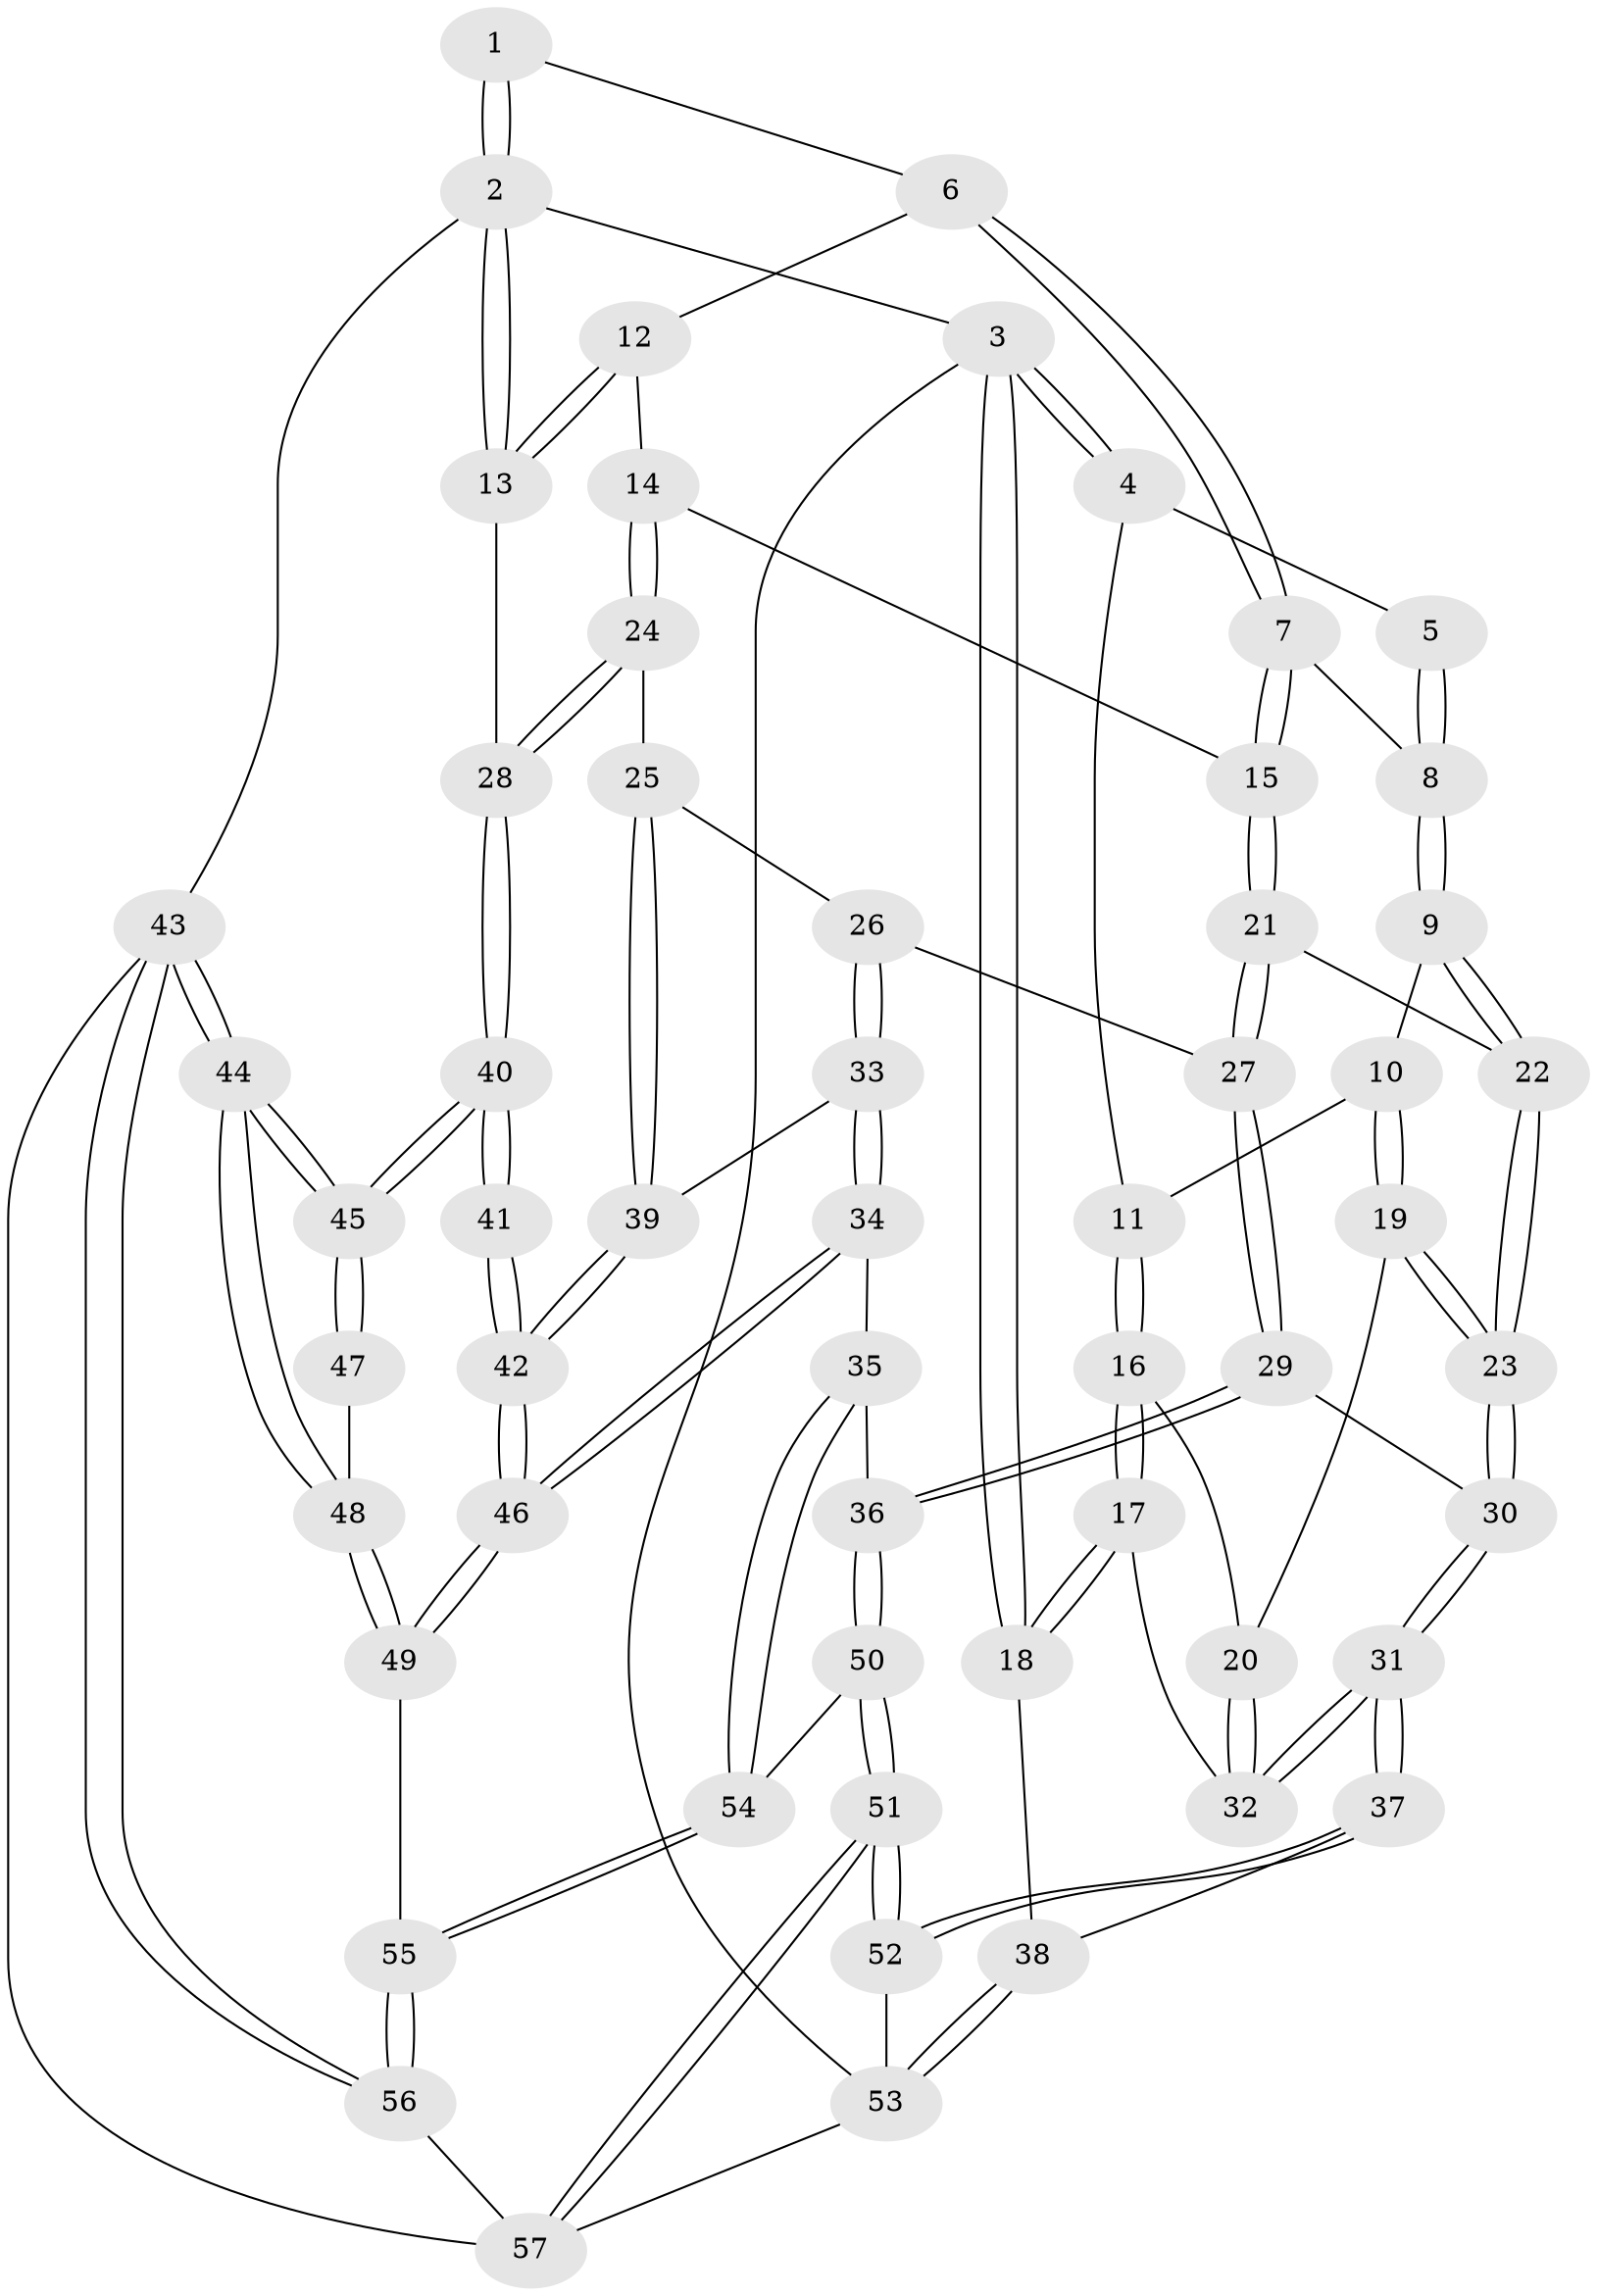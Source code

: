 // Generated by graph-tools (version 1.1) at 2025/50/03/09/25 03:50:57]
// undirected, 57 vertices, 139 edges
graph export_dot {
graph [start="1"]
  node [color=gray90,style=filled];
  1 [pos="+0.5974866556641223+0"];
  2 [pos="+1+0"];
  3 [pos="+0+0"];
  4 [pos="+0.16013549810100225+0"];
  5 [pos="+0.5968073057122374+0"];
  6 [pos="+0.748546896761044+0.1087106746134429"];
  7 [pos="+0.6296126938917137+0.20017158254867526"];
  8 [pos="+0.516578739252542+0.21149832827725112"];
  9 [pos="+0.5044295875220838+0.22421544296517845"];
  10 [pos="+0.3697152380534082+0.1870232962434629"];
  11 [pos="+0.2807793178361847+0.1328532647677921"];
  12 [pos="+0.7713748642973975+0.12223660535051933"];
  13 [pos="+1+0.09256430282679115"];
  14 [pos="+0.769338652805617+0.30127242791581926"];
  15 [pos="+0.7368393539084971+0.3056498681096311"];
  16 [pos="+0.1438081184943691+0.3634166608936347"];
  17 [pos="+0.09141605588705116+0.3845493848613493"];
  18 [pos="+0+0.40435392205800347"];
  19 [pos="+0.327116813768209+0.42125491101706514"];
  20 [pos="+0.3247481460653374+0.42075834920363464"];
  21 [pos="+0.6030210255705538+0.39449812633947584"];
  22 [pos="+0.5136284342386639+0.2856055632164508"];
  23 [pos="+0.35522964694667786+0.4368999784580505"];
  24 [pos="+0.915165725143973+0.38626939974537866"];
  25 [pos="+0.8022554039188385+0.5016436971631687"];
  26 [pos="+0.6345906750717862+0.4627473768326562"];
  27 [pos="+0.6065660193551713+0.4497212787128414"];
  28 [pos="+1+0.3425909187957131"];
  29 [pos="+0.4990425787905001+0.5629500124878828"];
  30 [pos="+0.40914715724029754+0.5419515553452758"];
  31 [pos="+0.2737348189670788+0.6659603139375936"];
  32 [pos="+0.22536398737924893+0.5613035856710509"];
  33 [pos="+0.6911415321788047+0.633407131057695"];
  34 [pos="+0.6449846866222758+0.6856974321611511"];
  35 [pos="+0.6063987046843575+0.6899282370330411"];
  36 [pos="+0.5120675208000882+0.5907300911885353"];
  37 [pos="+0.26401461225960055+0.68616413625787"];
  38 [pos="+0+0.47863919348427186"];
  39 [pos="+0.7989451915928227+0.5727556786475061"];
  40 [pos="+1+0.5661953871061013"];
  41 [pos="+0.8607019336008775+0.6314119090989903"];
  42 [pos="+0.8312299300844533+0.6232876755911779"];
  43 [pos="+1+1"];
  44 [pos="+1+1"];
  45 [pos="+1+0.9641484143491399"];
  46 [pos="+0.7828459590887566+0.778201836357425"];
  47 [pos="+0.8791097767294931+0.6584156279514819"];
  48 [pos="+0.9093340823796419+0.9028283562130563"];
  49 [pos="+0.8169743662870124+0.8571268899036678"];
  50 [pos="+0.38589992559269+0.8353915087328443"];
  51 [pos="+0.2776839909171883+0.8672079263928815"];
  52 [pos="+0.24631423471705208+0.8296923197420273"];
  53 [pos="+0+0.775816056831838"];
  54 [pos="+0.5526815340803244+0.8355076542534041"];
  55 [pos="+0.6198886948321061+0.9141015276202271"];
  56 [pos="+0.5641494115337833+1"];
  57 [pos="+0.29938720026696086+1"];
  1 -- 2;
  1 -- 2;
  1 -- 6;
  2 -- 3;
  2 -- 13;
  2 -- 13;
  2 -- 43;
  3 -- 4;
  3 -- 4;
  3 -- 18;
  3 -- 18;
  3 -- 53;
  4 -- 5;
  4 -- 11;
  5 -- 8;
  5 -- 8;
  6 -- 7;
  6 -- 7;
  6 -- 12;
  7 -- 8;
  7 -- 15;
  7 -- 15;
  8 -- 9;
  8 -- 9;
  9 -- 10;
  9 -- 22;
  9 -- 22;
  10 -- 11;
  10 -- 19;
  10 -- 19;
  11 -- 16;
  11 -- 16;
  12 -- 13;
  12 -- 13;
  12 -- 14;
  13 -- 28;
  14 -- 15;
  14 -- 24;
  14 -- 24;
  15 -- 21;
  15 -- 21;
  16 -- 17;
  16 -- 17;
  16 -- 20;
  17 -- 18;
  17 -- 18;
  17 -- 32;
  18 -- 38;
  19 -- 20;
  19 -- 23;
  19 -- 23;
  20 -- 32;
  20 -- 32;
  21 -- 22;
  21 -- 27;
  21 -- 27;
  22 -- 23;
  22 -- 23;
  23 -- 30;
  23 -- 30;
  24 -- 25;
  24 -- 28;
  24 -- 28;
  25 -- 26;
  25 -- 39;
  25 -- 39;
  26 -- 27;
  26 -- 33;
  26 -- 33;
  27 -- 29;
  27 -- 29;
  28 -- 40;
  28 -- 40;
  29 -- 30;
  29 -- 36;
  29 -- 36;
  30 -- 31;
  30 -- 31;
  31 -- 32;
  31 -- 32;
  31 -- 37;
  31 -- 37;
  33 -- 34;
  33 -- 34;
  33 -- 39;
  34 -- 35;
  34 -- 46;
  34 -- 46;
  35 -- 36;
  35 -- 54;
  35 -- 54;
  36 -- 50;
  36 -- 50;
  37 -- 38;
  37 -- 52;
  37 -- 52;
  38 -- 53;
  38 -- 53;
  39 -- 42;
  39 -- 42;
  40 -- 41;
  40 -- 41;
  40 -- 45;
  40 -- 45;
  41 -- 42;
  41 -- 42;
  42 -- 46;
  42 -- 46;
  43 -- 44;
  43 -- 44;
  43 -- 56;
  43 -- 56;
  43 -- 57;
  44 -- 45;
  44 -- 45;
  44 -- 48;
  44 -- 48;
  45 -- 47;
  45 -- 47;
  46 -- 49;
  46 -- 49;
  47 -- 48;
  48 -- 49;
  48 -- 49;
  49 -- 55;
  50 -- 51;
  50 -- 51;
  50 -- 54;
  51 -- 52;
  51 -- 52;
  51 -- 57;
  51 -- 57;
  52 -- 53;
  53 -- 57;
  54 -- 55;
  54 -- 55;
  55 -- 56;
  55 -- 56;
  56 -- 57;
}
